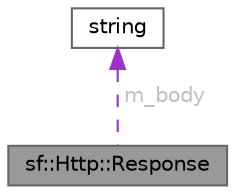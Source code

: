 digraph "sf::Http::Response"
{
 // INTERACTIVE_SVG=YES
 // LATEX_PDF_SIZE
  bgcolor="transparent";
  edge [fontname=Helvetica,fontsize=10,labelfontname=Helvetica,labelfontsize=10];
  node [fontname=Helvetica,fontsize=10,shape=box,height=0.2,width=0.4];
  Node1 [id="Node000001",label="sf::Http::Response",height=0.2,width=0.4,color="gray40", fillcolor="grey60", style="filled", fontcolor="black",tooltip="Define a HTTP response."];
  Node2 -> Node1 [id="edge1_Node000001_Node000002",dir="back",color="darkorchid3",style="dashed",tooltip=" ",label=" m_body",fontcolor="grey" ];
  Node2 [id="Node000002",label="string",height=0.2,width=0.4,color="gray40", fillcolor="white", style="filled",tooltip=" "];
}
